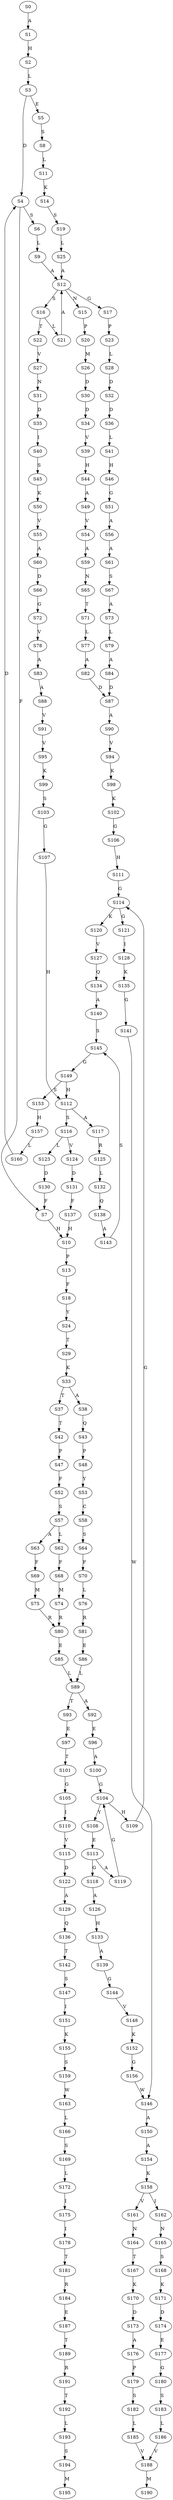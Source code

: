strict digraph  {
	S0 -> S1 [ label = A ];
	S1 -> S2 [ label = H ];
	S2 -> S3 [ label = L ];
	S3 -> S4 [ label = D ];
	S3 -> S5 [ label = E ];
	S4 -> S6 [ label = S ];
	S4 -> S7 [ label = F ];
	S5 -> S8 [ label = S ];
	S6 -> S9 [ label = L ];
	S7 -> S10 [ label = H ];
	S8 -> S11 [ label = L ];
	S9 -> S12 [ label = A ];
	S10 -> S13 [ label = P ];
	S11 -> S14 [ label = K ];
	S12 -> S15 [ label = N ];
	S12 -> S16 [ label = S ];
	S12 -> S17 [ label = G ];
	S13 -> S18 [ label = F ];
	S14 -> S19 [ label = S ];
	S15 -> S20 [ label = P ];
	S16 -> S21 [ label = L ];
	S16 -> S22 [ label = T ];
	S17 -> S23 [ label = P ];
	S18 -> S24 [ label = Y ];
	S19 -> S25 [ label = L ];
	S20 -> S26 [ label = M ];
	S21 -> S12 [ label = A ];
	S22 -> S27 [ label = V ];
	S23 -> S28 [ label = L ];
	S24 -> S29 [ label = T ];
	S25 -> S12 [ label = A ];
	S26 -> S30 [ label = D ];
	S27 -> S31 [ label = N ];
	S28 -> S32 [ label = D ];
	S29 -> S33 [ label = K ];
	S30 -> S34 [ label = D ];
	S31 -> S35 [ label = D ];
	S32 -> S36 [ label = D ];
	S33 -> S37 [ label = T ];
	S33 -> S38 [ label = A ];
	S34 -> S39 [ label = V ];
	S35 -> S40 [ label = I ];
	S36 -> S41 [ label = L ];
	S37 -> S42 [ label = T ];
	S38 -> S43 [ label = Q ];
	S39 -> S44 [ label = H ];
	S40 -> S45 [ label = S ];
	S41 -> S46 [ label = H ];
	S42 -> S47 [ label = P ];
	S43 -> S48 [ label = P ];
	S44 -> S49 [ label = A ];
	S45 -> S50 [ label = K ];
	S46 -> S51 [ label = G ];
	S47 -> S52 [ label = F ];
	S48 -> S53 [ label = Y ];
	S49 -> S54 [ label = V ];
	S50 -> S55 [ label = V ];
	S51 -> S56 [ label = A ];
	S52 -> S57 [ label = S ];
	S53 -> S58 [ label = C ];
	S54 -> S59 [ label = A ];
	S55 -> S60 [ label = A ];
	S56 -> S61 [ label = A ];
	S57 -> S62 [ label = L ];
	S57 -> S63 [ label = A ];
	S58 -> S64 [ label = S ];
	S59 -> S65 [ label = N ];
	S60 -> S66 [ label = D ];
	S61 -> S67 [ label = S ];
	S62 -> S68 [ label = F ];
	S63 -> S69 [ label = F ];
	S64 -> S70 [ label = F ];
	S65 -> S71 [ label = T ];
	S66 -> S72 [ label = G ];
	S67 -> S73 [ label = A ];
	S68 -> S74 [ label = M ];
	S69 -> S75 [ label = M ];
	S70 -> S76 [ label = L ];
	S71 -> S77 [ label = L ];
	S72 -> S78 [ label = V ];
	S73 -> S79 [ label = L ];
	S74 -> S80 [ label = R ];
	S75 -> S80 [ label = R ];
	S76 -> S81 [ label = R ];
	S77 -> S82 [ label = A ];
	S78 -> S83 [ label = A ];
	S79 -> S84 [ label = A ];
	S80 -> S85 [ label = E ];
	S81 -> S86 [ label = E ];
	S82 -> S87 [ label = D ];
	S83 -> S88 [ label = A ];
	S84 -> S87 [ label = D ];
	S85 -> S89 [ label = L ];
	S86 -> S89 [ label = L ];
	S87 -> S90 [ label = A ];
	S88 -> S91 [ label = V ];
	S89 -> S92 [ label = A ];
	S89 -> S93 [ label = T ];
	S90 -> S94 [ label = V ];
	S91 -> S95 [ label = V ];
	S92 -> S96 [ label = E ];
	S93 -> S97 [ label = E ];
	S94 -> S98 [ label = K ];
	S95 -> S99 [ label = K ];
	S96 -> S100 [ label = A ];
	S97 -> S101 [ label = T ];
	S98 -> S102 [ label = K ];
	S99 -> S103 [ label = S ];
	S100 -> S104 [ label = G ];
	S101 -> S105 [ label = G ];
	S102 -> S106 [ label = G ];
	S103 -> S107 [ label = G ];
	S104 -> S108 [ label = Y ];
	S104 -> S109 [ label = H ];
	S105 -> S110 [ label = I ];
	S106 -> S111 [ label = H ];
	S107 -> S112 [ label = H ];
	S108 -> S113 [ label = E ];
	S109 -> S114 [ label = G ];
	S110 -> S115 [ label = V ];
	S111 -> S114 [ label = G ];
	S112 -> S116 [ label = S ];
	S112 -> S117 [ label = A ];
	S113 -> S118 [ label = G ];
	S113 -> S119 [ label = A ];
	S114 -> S120 [ label = K ];
	S114 -> S121 [ label = G ];
	S115 -> S122 [ label = D ];
	S116 -> S123 [ label = L ];
	S116 -> S124 [ label = V ];
	S117 -> S125 [ label = R ];
	S118 -> S126 [ label = A ];
	S119 -> S104 [ label = G ];
	S120 -> S127 [ label = V ];
	S121 -> S128 [ label = I ];
	S122 -> S129 [ label = A ];
	S123 -> S130 [ label = D ];
	S124 -> S131 [ label = D ];
	S125 -> S132 [ label = L ];
	S126 -> S133 [ label = H ];
	S127 -> S134 [ label = Q ];
	S128 -> S135 [ label = K ];
	S129 -> S136 [ label = Q ];
	S130 -> S7 [ label = F ];
	S131 -> S137 [ label = F ];
	S132 -> S138 [ label = Q ];
	S133 -> S139 [ label = A ];
	S134 -> S140 [ label = A ];
	S135 -> S141 [ label = G ];
	S136 -> S142 [ label = T ];
	S137 -> S10 [ label = H ];
	S138 -> S143 [ label = A ];
	S139 -> S144 [ label = G ];
	S140 -> S145 [ label = S ];
	S141 -> S146 [ label = W ];
	S142 -> S147 [ label = S ];
	S143 -> S145 [ label = S ];
	S144 -> S148 [ label = V ];
	S145 -> S149 [ label = G ];
	S146 -> S150 [ label = A ];
	S147 -> S151 [ label = I ];
	S148 -> S152 [ label = K ];
	S149 -> S112 [ label = H ];
	S149 -> S153 [ label = S ];
	S150 -> S154 [ label = A ];
	S151 -> S155 [ label = K ];
	S152 -> S156 [ label = G ];
	S153 -> S157 [ label = H ];
	S154 -> S158 [ label = K ];
	S155 -> S159 [ label = S ];
	S156 -> S146 [ label = W ];
	S157 -> S160 [ label = L ];
	S158 -> S161 [ label = V ];
	S158 -> S162 [ label = I ];
	S159 -> S163 [ label = W ];
	S160 -> S4 [ label = D ];
	S161 -> S164 [ label = N ];
	S162 -> S165 [ label = N ];
	S163 -> S166 [ label = L ];
	S164 -> S167 [ label = T ];
	S165 -> S168 [ label = S ];
	S166 -> S169 [ label = S ];
	S167 -> S170 [ label = K ];
	S168 -> S171 [ label = K ];
	S169 -> S172 [ label = L ];
	S170 -> S173 [ label = D ];
	S171 -> S174 [ label = D ];
	S172 -> S175 [ label = I ];
	S173 -> S176 [ label = A ];
	S174 -> S177 [ label = E ];
	S175 -> S178 [ label = I ];
	S176 -> S179 [ label = P ];
	S177 -> S180 [ label = G ];
	S178 -> S181 [ label = T ];
	S179 -> S182 [ label = S ];
	S180 -> S183 [ label = S ];
	S181 -> S184 [ label = R ];
	S182 -> S185 [ label = L ];
	S183 -> S186 [ label = L ];
	S184 -> S187 [ label = E ];
	S185 -> S188 [ label = V ];
	S186 -> S188 [ label = V ];
	S187 -> S189 [ label = T ];
	S188 -> S190 [ label = M ];
	S189 -> S191 [ label = R ];
	S191 -> S192 [ label = T ];
	S192 -> S193 [ label = L ];
	S193 -> S194 [ label = S ];
	S194 -> S195 [ label = M ];
}
